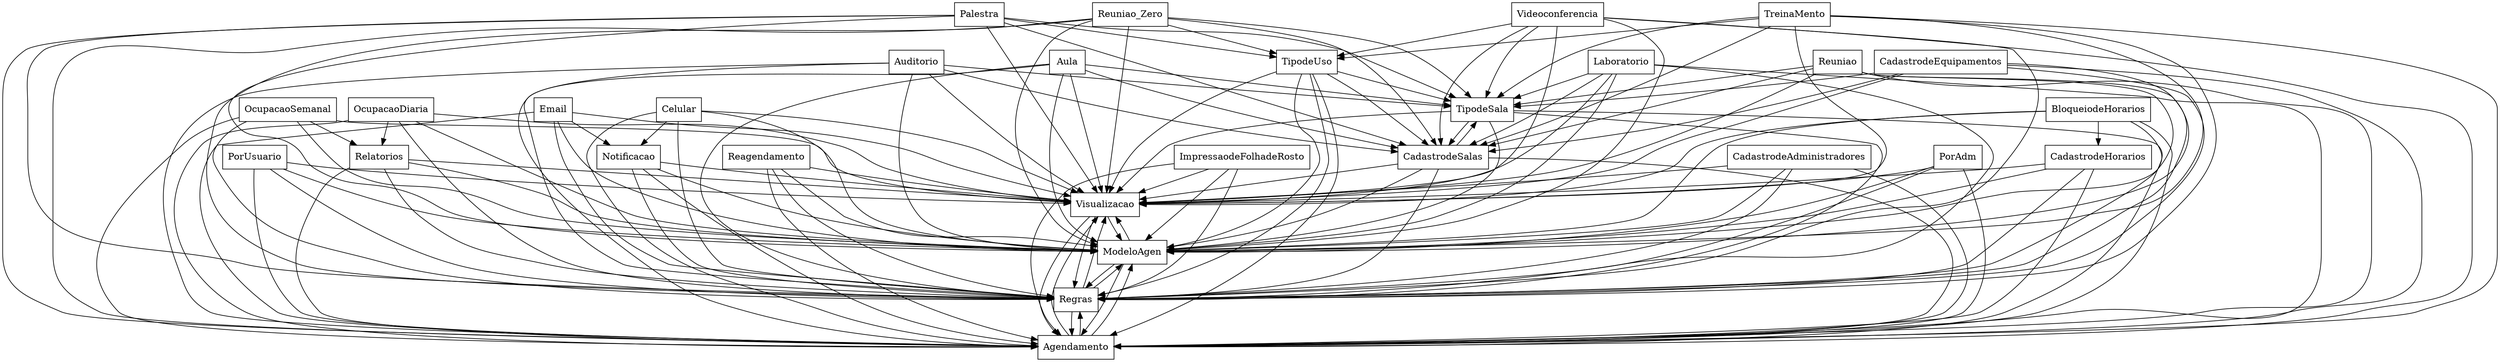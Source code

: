 digraph{
graph [rankdir=TB];
node [shape=box];
edge [arrowhead=normal];
0[label="Relatorios",]
1[label="Visualizacao",]
2[label="Reagendamento",]
3[label="Palestra",]
4[label="Aula",]
5[label="Reuniao_Zero",]
6[label="Celular",]
7[label="CadastrodeHorarios",]
8[label="Reuniao",]
9[label="Auditorio",]
10[label="ImpressaodeFolhadeRosto",]
11[label="TipodeUso",]
12[label="Videoconferencia",]
13[label="CadastrodeEquipamentos",]
14[label="ModeloAgen",]
15[label="Laboratorio",]
16[label="Agendamento",]
17[label="OcupacaoSemanal",]
18[label="TipodeSala",]
19[label="BloqueiodeHorarios",]
20[label="TreinaMento",]
21[label="Notificacao",]
22[label="PorUsuario",]
23[label="OcupacaoDiaria",]
24[label="Email",]
25[label="CadastrodeSalas",]
26[label="Regras",]
27[label="CadastrodeAdministradores",]
28[label="PorAdm",]
0->1[label="",]
0->14[label="",]
0->16[label="",]
0->26[label="",]
1->14[label="",]
1->16[label="",]
1->26[label="",]
2->1[label="",]
2->14[label="",]
2->16[label="",]
2->26[label="",]
3->1[label="",]
3->11[label="",]
3->14[label="",]
3->16[label="",]
3->18[label="",]
3->25[label="",]
3->26[label="",]
4->1[label="",]
4->14[label="",]
4->16[label="",]
4->18[label="",]
4->25[label="",]
4->26[label="",]
5->1[label="",]
5->11[label="",]
5->14[label="",]
5->16[label="",]
5->18[label="",]
5->25[label="",]
5->26[label="",]
6->1[label="",]
6->14[label="",]
6->16[label="",]
6->21[label="",]
6->26[label="",]
7->1[label="",]
7->14[label="",]
7->16[label="",]
7->26[label="",]
8->1[label="",]
8->14[label="",]
8->16[label="",]
8->18[label="",]
8->25[label="",]
8->26[label="",]
9->1[label="",]
9->14[label="",]
9->16[label="",]
9->18[label="",]
9->25[label="",]
9->26[label="",]
10->1[label="",]
10->14[label="",]
10->16[label="",]
10->26[label="",]
11->1[label="",]
11->14[label="",]
11->16[label="",]
11->18[label="",]
11->25[label="",]
11->26[label="",]
12->1[label="",]
12->11[label="",]
12->14[label="",]
12->16[label="",]
12->18[label="",]
12->25[label="",]
12->26[label="",]
13->1[label="",]
13->14[label="",]
13->16[label="",]
13->18[label="",]
13->25[label="",]
13->26[label="",]
14->1[label="",]
14->16[label="",]
14->26[label="",]
15->1[label="",]
15->14[label="",]
15->16[label="",]
15->18[label="",]
15->25[label="",]
15->26[label="",]
16->1[label="",]
16->14[label="",]
16->26[label="",]
17->0[label="",]
17->1[label="",]
17->14[label="",]
17->16[label="",]
17->26[label="",]
18->1[label="",]
18->14[label="",]
18->16[label="",]
18->25[label="",]
18->26[label="",]
19->1[label="",]
19->7[label="",]
19->14[label="",]
19->16[label="",]
19->26[label="",]
20->1[label="",]
20->11[label="",]
20->14[label="",]
20->16[label="",]
20->18[label="",]
20->25[label="",]
20->26[label="",]
21->1[label="",]
21->14[label="",]
21->16[label="",]
21->26[label="",]
22->1[label="",]
22->14[label="",]
22->16[label="",]
22->26[label="",]
23->0[label="",]
23->1[label="",]
23->14[label="",]
23->16[label="",]
23->26[label="",]
24->1[label="",]
24->14[label="",]
24->16[label="",]
24->21[label="",]
24->26[label="",]
25->1[label="",]
25->14[label="",]
25->16[label="",]
25->18[label="",]
25->26[label="",]
26->1[label="",]
26->14[label="",]
26->16[label="",]
27->1[label="",]
27->14[label="",]
27->16[label="",]
27->26[label="",]
28->1[label="",]
28->14[label="",]
28->16[label="",]
28->26[label="",]
}
